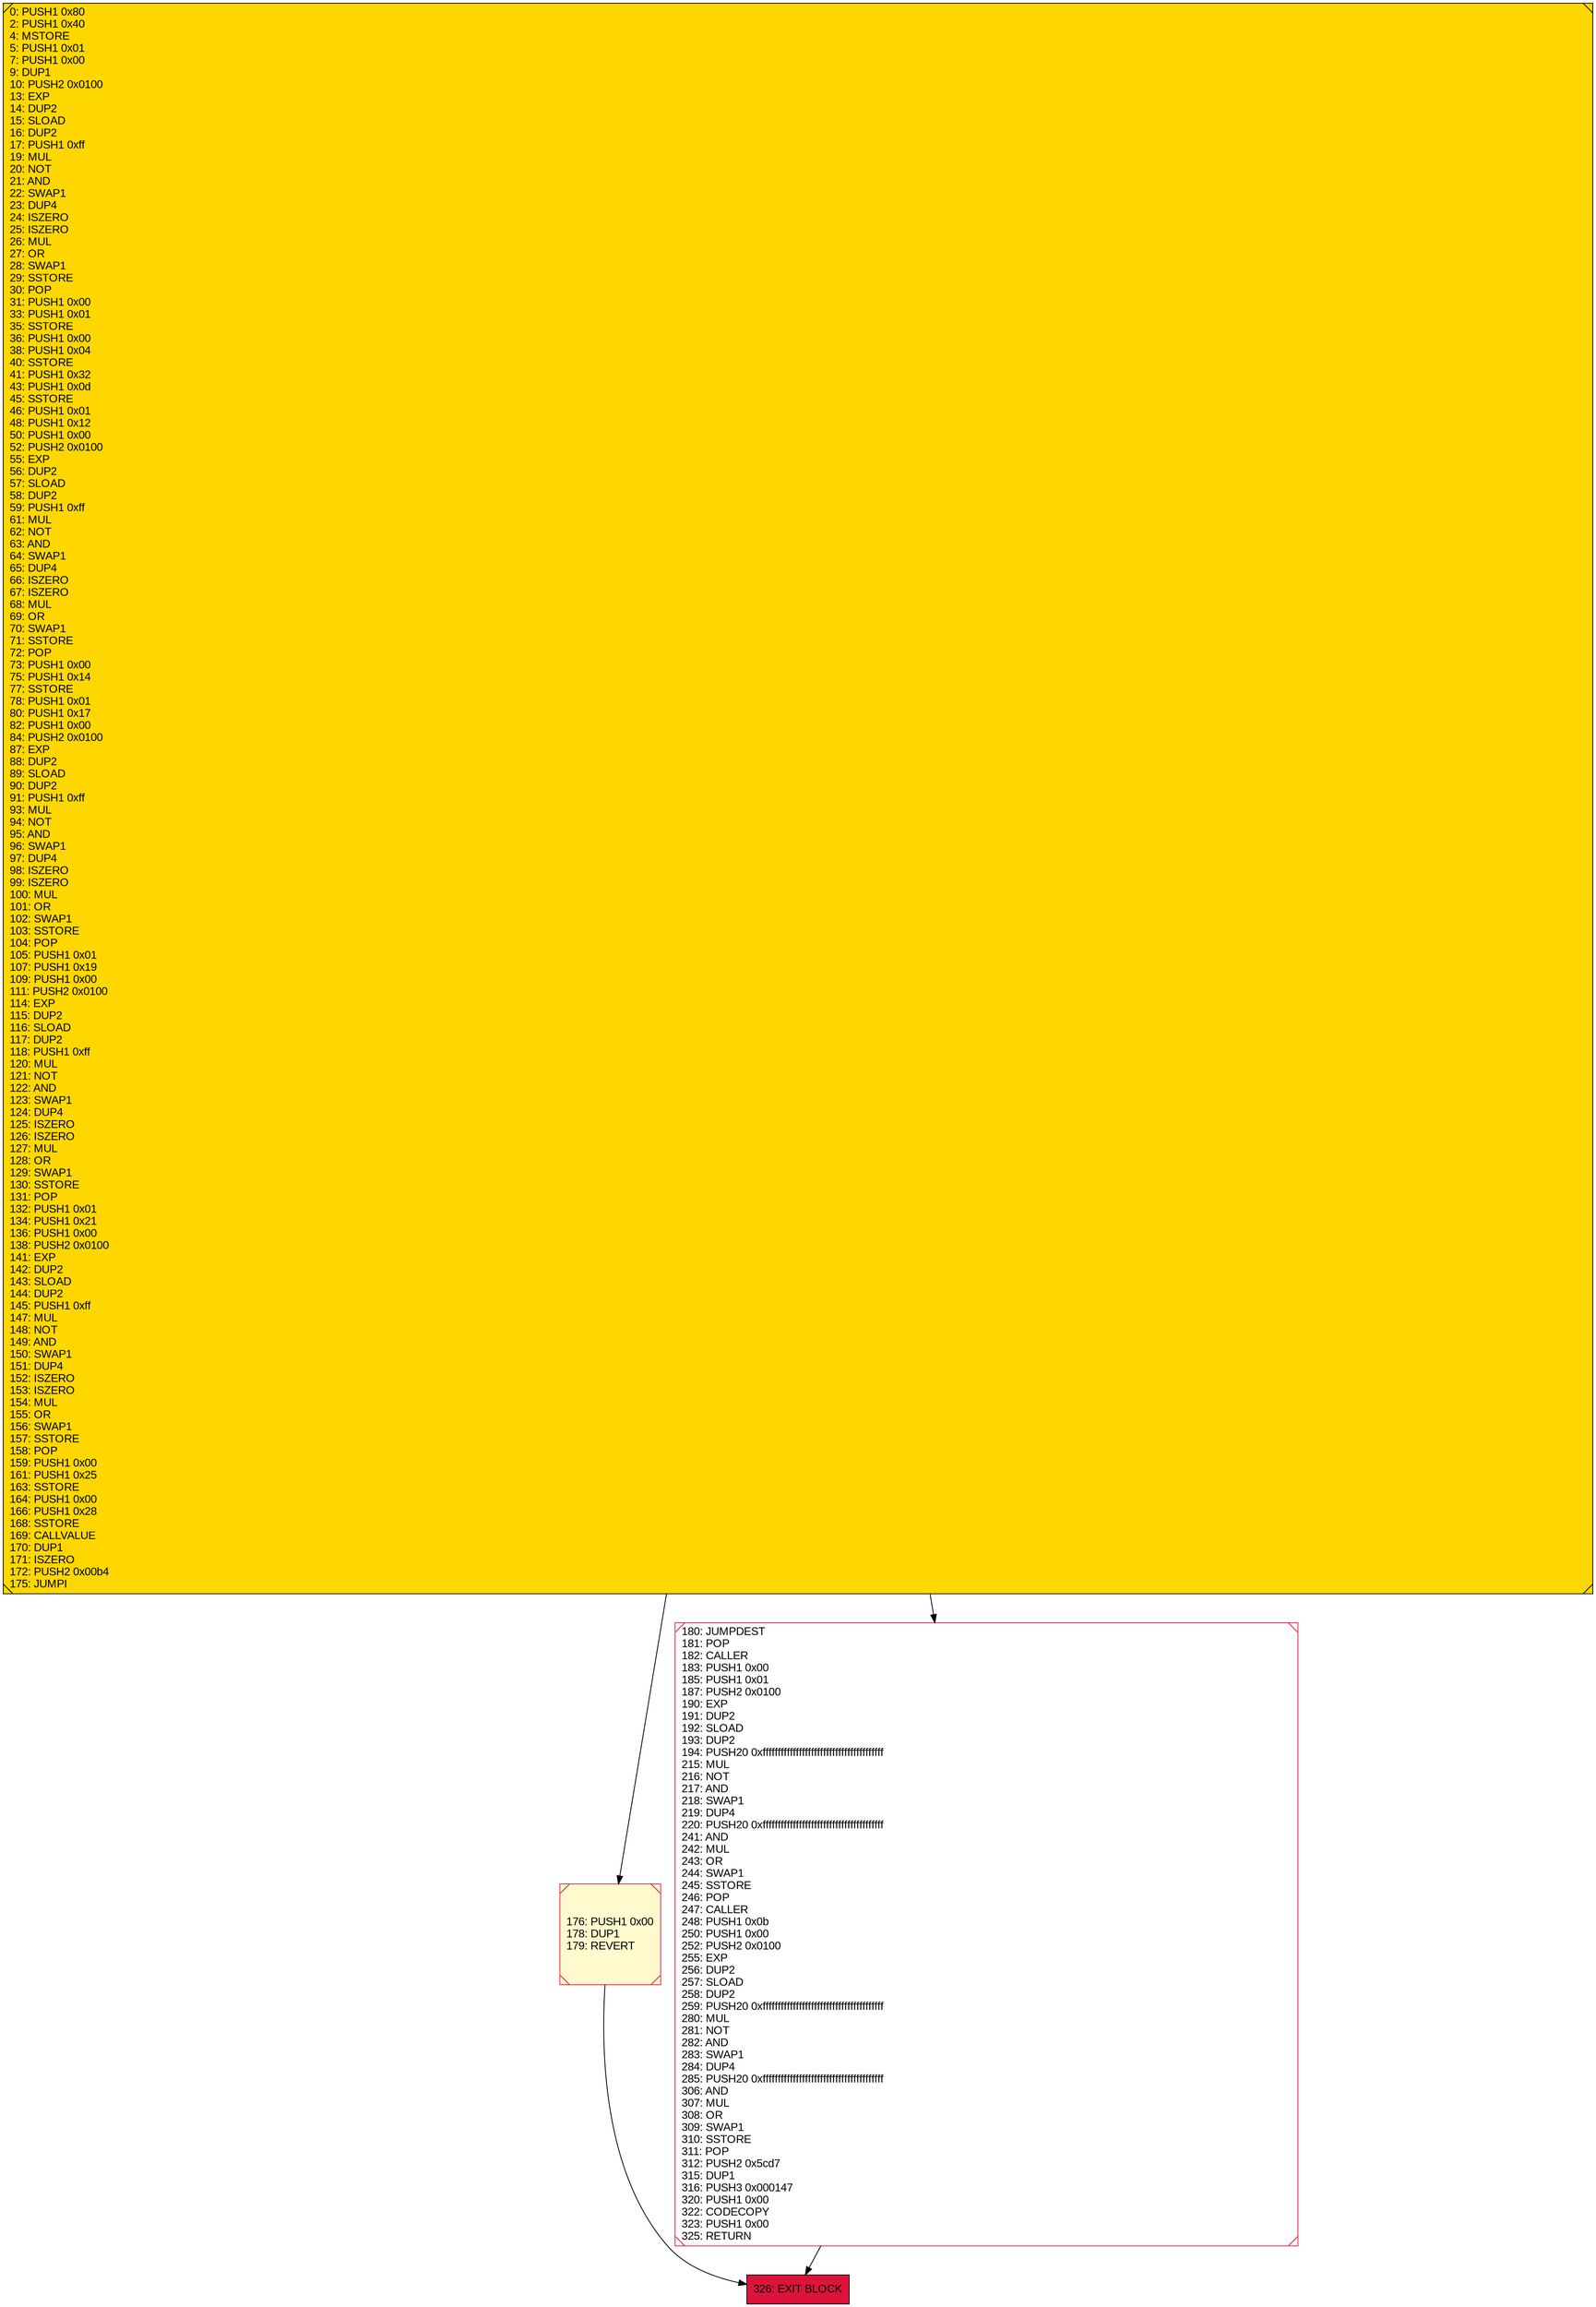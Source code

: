 digraph G {
bgcolor=transparent rankdir=UD;
node [shape=box style=filled color=black fillcolor=white fontname=arial fontcolor=black];
176 [label="176: PUSH1 0x00\l178: DUP1\l179: REVERT\l" fillcolor=lemonchiffon shape=Msquare color=crimson ];
0 [label="0: PUSH1 0x80\l2: PUSH1 0x40\l4: MSTORE\l5: PUSH1 0x01\l7: PUSH1 0x00\l9: DUP1\l10: PUSH2 0x0100\l13: EXP\l14: DUP2\l15: SLOAD\l16: DUP2\l17: PUSH1 0xff\l19: MUL\l20: NOT\l21: AND\l22: SWAP1\l23: DUP4\l24: ISZERO\l25: ISZERO\l26: MUL\l27: OR\l28: SWAP1\l29: SSTORE\l30: POP\l31: PUSH1 0x00\l33: PUSH1 0x01\l35: SSTORE\l36: PUSH1 0x00\l38: PUSH1 0x04\l40: SSTORE\l41: PUSH1 0x32\l43: PUSH1 0x0d\l45: SSTORE\l46: PUSH1 0x01\l48: PUSH1 0x12\l50: PUSH1 0x00\l52: PUSH2 0x0100\l55: EXP\l56: DUP2\l57: SLOAD\l58: DUP2\l59: PUSH1 0xff\l61: MUL\l62: NOT\l63: AND\l64: SWAP1\l65: DUP4\l66: ISZERO\l67: ISZERO\l68: MUL\l69: OR\l70: SWAP1\l71: SSTORE\l72: POP\l73: PUSH1 0x00\l75: PUSH1 0x14\l77: SSTORE\l78: PUSH1 0x01\l80: PUSH1 0x17\l82: PUSH1 0x00\l84: PUSH2 0x0100\l87: EXP\l88: DUP2\l89: SLOAD\l90: DUP2\l91: PUSH1 0xff\l93: MUL\l94: NOT\l95: AND\l96: SWAP1\l97: DUP4\l98: ISZERO\l99: ISZERO\l100: MUL\l101: OR\l102: SWAP1\l103: SSTORE\l104: POP\l105: PUSH1 0x01\l107: PUSH1 0x19\l109: PUSH1 0x00\l111: PUSH2 0x0100\l114: EXP\l115: DUP2\l116: SLOAD\l117: DUP2\l118: PUSH1 0xff\l120: MUL\l121: NOT\l122: AND\l123: SWAP1\l124: DUP4\l125: ISZERO\l126: ISZERO\l127: MUL\l128: OR\l129: SWAP1\l130: SSTORE\l131: POP\l132: PUSH1 0x01\l134: PUSH1 0x21\l136: PUSH1 0x00\l138: PUSH2 0x0100\l141: EXP\l142: DUP2\l143: SLOAD\l144: DUP2\l145: PUSH1 0xff\l147: MUL\l148: NOT\l149: AND\l150: SWAP1\l151: DUP4\l152: ISZERO\l153: ISZERO\l154: MUL\l155: OR\l156: SWAP1\l157: SSTORE\l158: POP\l159: PUSH1 0x00\l161: PUSH1 0x25\l163: SSTORE\l164: PUSH1 0x00\l166: PUSH1 0x28\l168: SSTORE\l169: CALLVALUE\l170: DUP1\l171: ISZERO\l172: PUSH2 0x00b4\l175: JUMPI\l" fillcolor=lemonchiffon shape=Msquare fillcolor=gold ];
326 [label="326: EXIT BLOCK\l" fillcolor=crimson ];
180 [label="180: JUMPDEST\l181: POP\l182: CALLER\l183: PUSH1 0x00\l185: PUSH1 0x01\l187: PUSH2 0x0100\l190: EXP\l191: DUP2\l192: SLOAD\l193: DUP2\l194: PUSH20 0xffffffffffffffffffffffffffffffffffffffff\l215: MUL\l216: NOT\l217: AND\l218: SWAP1\l219: DUP4\l220: PUSH20 0xffffffffffffffffffffffffffffffffffffffff\l241: AND\l242: MUL\l243: OR\l244: SWAP1\l245: SSTORE\l246: POP\l247: CALLER\l248: PUSH1 0x0b\l250: PUSH1 0x00\l252: PUSH2 0x0100\l255: EXP\l256: DUP2\l257: SLOAD\l258: DUP2\l259: PUSH20 0xffffffffffffffffffffffffffffffffffffffff\l280: MUL\l281: NOT\l282: AND\l283: SWAP1\l284: DUP4\l285: PUSH20 0xffffffffffffffffffffffffffffffffffffffff\l306: AND\l307: MUL\l308: OR\l309: SWAP1\l310: SSTORE\l311: POP\l312: PUSH2 0x5cd7\l315: DUP1\l316: PUSH3 0x000147\l320: PUSH1 0x00\l322: CODECOPY\l323: PUSH1 0x00\l325: RETURN\l" shape=Msquare color=crimson ];
0 -> 176;
176 -> 326;
0 -> 180;
180 -> 326;
}